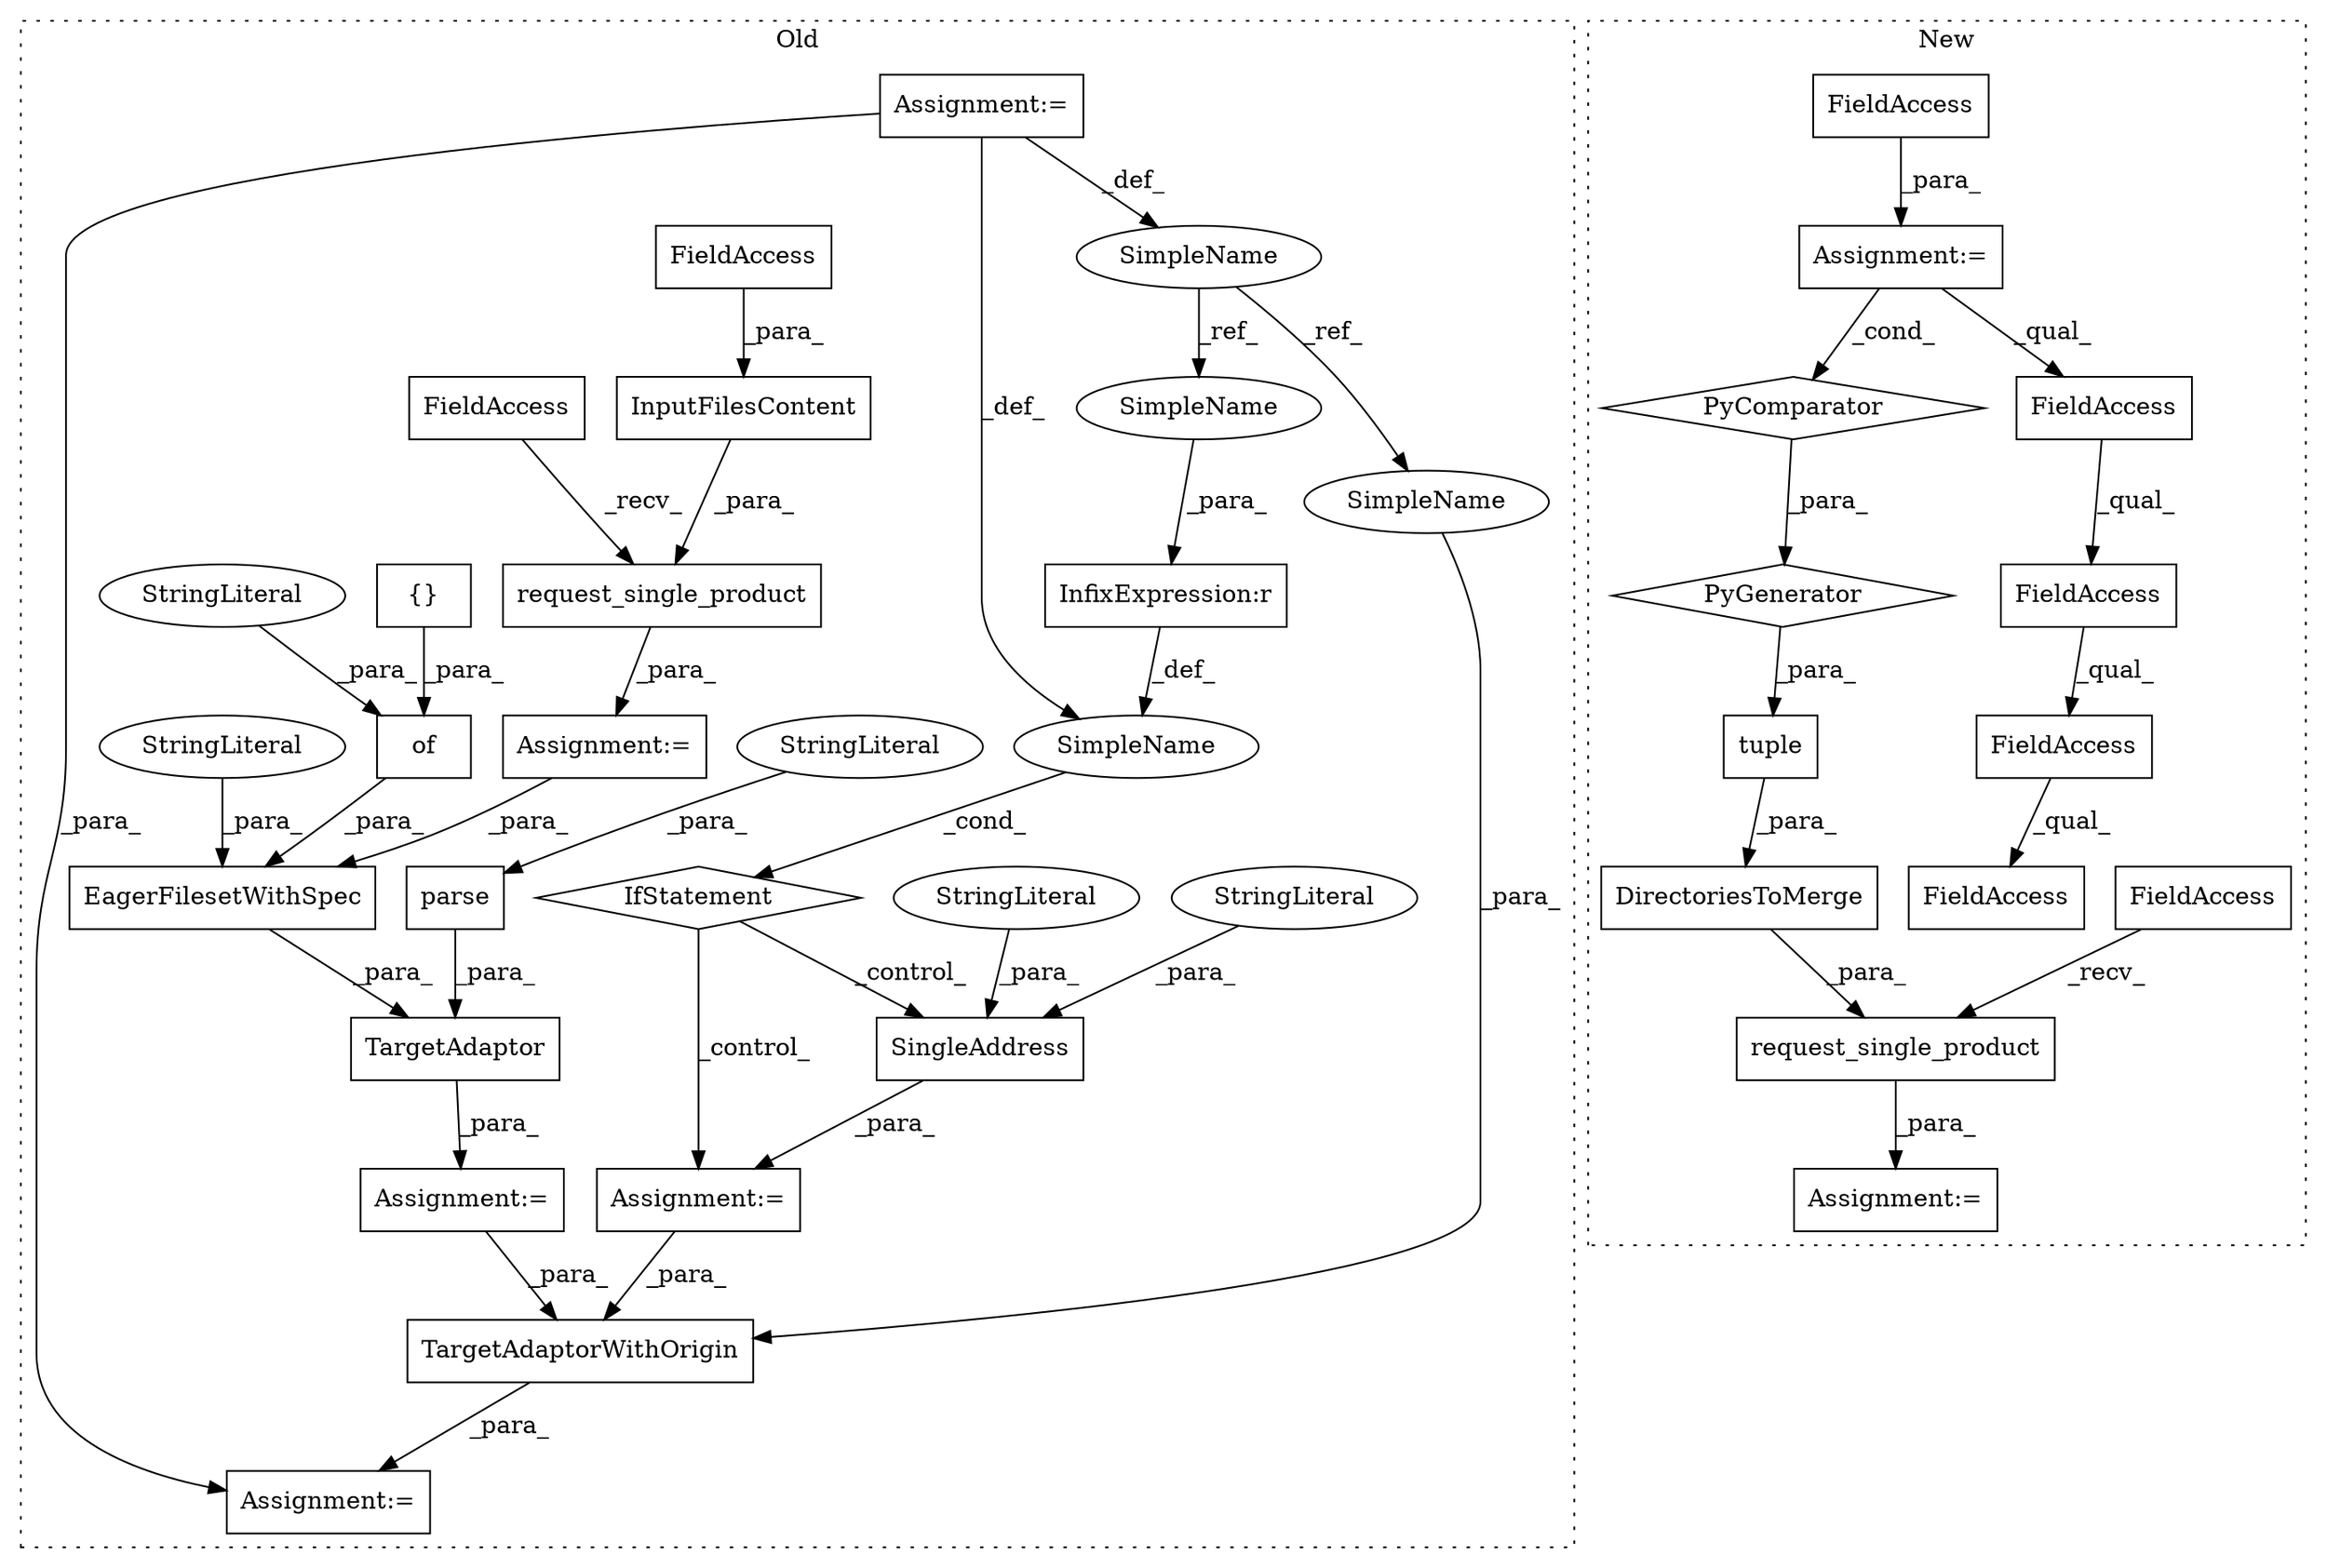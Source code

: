 digraph G {
subgraph cluster0 {
1 [label="of" a="32" s="2139,2161" l="3,1" shape="box"];
4 [label="TargetAdaptorWithOrigin" a="32" s="2311,2349" l="24,1" shape="box"];
5 [label="SingleAddress" a="32" s="2249,2278" l="14,1" shape="box"];
6 [label="{}" a="4" s="2159" l="2" shape="box"];
7 [label="EagerFilesetWithSpec" a="32" s="2107,2177" l="21,1" shape="box"];
8 [label="InputFilesContent" a="32" s="2047,2077" l="18,1" shape="box"];
9 [label="parse" a="32" s="2187,2206" l="6,1" shape="box"];
11 [label="TargetAdaptor" a="32" s="2093,2207" l="14,1" shape="box"];
12 [label="StringLiteral" a="45" s="2142" l="7" shape="ellipse"];
13 [label="StringLiteral" a="45" s="2193" l="13" shape="ellipse"];
14 [label="StringLiteral" a="45" s="2128" l="6" shape="ellipse"];
15 [label="StringLiteral" a="45" s="2270" l="8" shape="ellipse"];
16 [label="StringLiteral" a="45" s="2263" l="6" shape="ellipse"];
18 [label="SimpleName" a="42" s="1590" l="6" shape="ellipse"];
19 [label="InfixExpression:r" a="27" s="2224" l="4" shape="box"];
22 [label="SimpleName" a="42" s="" l="" shape="ellipse"];
23 [label="IfStatement" a="25" s="2214,2232" l="4,2" shape="diamond"];
24 [label="FieldAccess" a="22" s="2065" l="12" shape="box"];
25 [label="Assignment:=" a="7" s="2092" l="1" shape="box"];
26 [label="Assignment:=" a="7" s="2310" l="1" shape="box"];
34 [label="Assignment:=" a="7" s="2009" l="1" shape="box"];
35 [label="Assignment:=" a="7" s="2248" l="1" shape="box"];
36 [label="Assignment:=" a="7" s="1590" l="6" shape="box"];
37 [label="request_single_product" a="32" s="2015,2078" l="23,1" shape="box"];
38 [label="FieldAccess" a="22" s="2010" l="4" shape="box"];
39 [label="SimpleName" a="42" s="2218" l="6" shape="ellipse"];
40 [label="SimpleName" a="42" s="2343" l="6" shape="ellipse"];
label = "Old";
style="dotted";
}
subgraph cluster1 {
2 [label="request_single_product" a="32" s="2640,2844" l="23,1" shape="box"];
3 [label="FieldAccess" a="22" s="2635" l="4" shape="box"];
10 [label="PyGenerator" a="107" s="2706" l="140" shape="diamond"];
17 [label="DirectoriesToMerge" a="32" s="2672,2843" l="19,1" shape="box"];
20 [label="PyComparator" a="113" s="2812" l="28" shape="diamond"];
21 [label="tuple" a="32" s="2691,2846" l="15,-3" shape="box"];
27 [label="Assignment:=" a="7" s="2812" l="28" shape="box"];
28 [label="FieldAccess" a="22" s="2706" l="48" shape="box"];
29 [label="FieldAccess" a="22" s="2824" l="7" shape="box"];
30 [label="FieldAccess" a="22" s="2706" l="31" shape="box"];
31 [label="FieldAccess" a="22" s="2706" l="22" shape="box"];
32 [label="FieldAccess" a="22" s="2706" l="14" shape="box"];
33 [label="Assignment:=" a="7" s="2634" l="1" shape="box"];
label = "New";
style="dotted";
}
1 -> 7 [label="_para_"];
2 -> 33 [label="_para_"];
3 -> 2 [label="_recv_"];
4 -> 26 [label="_para_"];
5 -> 35 [label="_para_"];
6 -> 1 [label="_para_"];
7 -> 11 [label="_para_"];
8 -> 37 [label="_para_"];
9 -> 11 [label="_para_"];
10 -> 21 [label="_para_"];
11 -> 25 [label="_para_"];
12 -> 1 [label="_para_"];
13 -> 9 [label="_para_"];
14 -> 7 [label="_para_"];
15 -> 5 [label="_para_"];
16 -> 5 [label="_para_"];
17 -> 2 [label="_para_"];
18 -> 39 [label="_ref_"];
18 -> 40 [label="_ref_"];
19 -> 22 [label="_def_"];
20 -> 10 [label="_para_"];
21 -> 17 [label="_para_"];
22 -> 23 [label="_cond_"];
23 -> 5 [label="_control_"];
23 -> 35 [label="_control_"];
24 -> 8 [label="_para_"];
25 -> 4 [label="_para_"];
27 -> 20 [label="_cond_"];
27 -> 32 [label="_qual_"];
29 -> 27 [label="_para_"];
30 -> 28 [label="_qual_"];
31 -> 30 [label="_qual_"];
32 -> 31 [label="_qual_"];
34 -> 7 [label="_para_"];
35 -> 4 [label="_para_"];
36 -> 26 [label="_para_"];
36 -> 22 [label="_def_"];
36 -> 18 [label="_def_"];
37 -> 34 [label="_para_"];
38 -> 37 [label="_recv_"];
39 -> 19 [label="_para_"];
40 -> 4 [label="_para_"];
}
